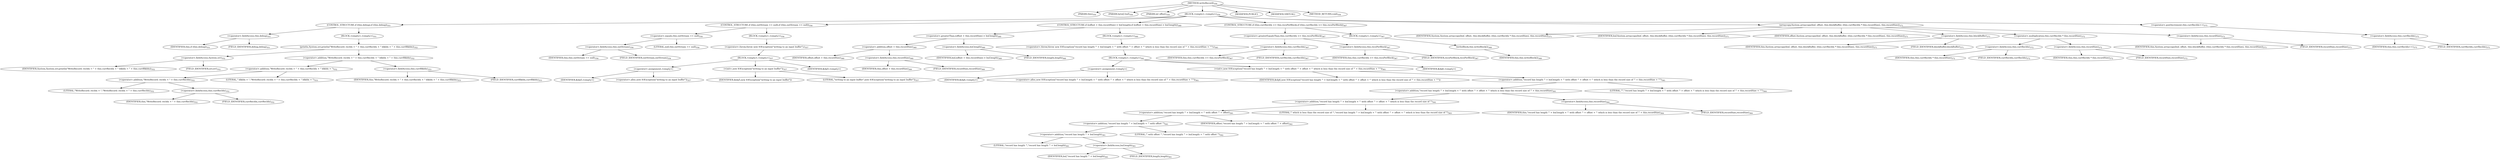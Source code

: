 digraph "writeRecord" {  
"729" [label = <(METHOD,writeRecord)<SUB>350</SUB>> ]
"97" [label = <(PARAM,this)<SUB>350</SUB>> ]
"730" [label = <(PARAM,byte[] buf)<SUB>350</SUB>> ]
"731" [label = <(PARAM,int offset)<SUB>350</SUB>> ]
"732" [label = <(BLOCK,&lt;empty&gt;,&lt;empty&gt;)<SUB>350</SUB>> ]
"733" [label = <(CONTROL_STRUCTURE,if (this.debug),if (this.debug))<SUB>351</SUB>> ]
"734" [label = <(&lt;operator&gt;.fieldAccess,this.debug)<SUB>351</SUB>> ]
"96" [label = <(IDENTIFIER,this,if (this.debug))<SUB>351</SUB>> ]
"735" [label = <(FIELD_IDENTIFIER,debug,debug)<SUB>351</SUB>> ]
"736" [label = <(BLOCK,&lt;empty&gt;,&lt;empty&gt;)<SUB>351</SUB>> ]
"737" [label = <(println,System.err.println(&quot;WriteRecord: recIdx = &quot; + this.currRecIdx + &quot; blkIdx = &quot; + this.currBlkIdx))<SUB>352</SUB>> ]
"738" [label = <(&lt;operator&gt;.fieldAccess,System.err)<SUB>352</SUB>> ]
"739" [label = <(IDENTIFIER,System,System.err.println(&quot;WriteRecord: recIdx = &quot; + this.currRecIdx + &quot; blkIdx = &quot; + this.currBlkIdx))<SUB>352</SUB>> ]
"740" [label = <(FIELD_IDENTIFIER,err,err)<SUB>352</SUB>> ]
"741" [label = <(&lt;operator&gt;.addition,&quot;WriteRecord: recIdx = &quot; + this.currRecIdx + &quot; blkIdx = &quot; + this.currBlkIdx)<SUB>352</SUB>> ]
"742" [label = <(&lt;operator&gt;.addition,&quot;WriteRecord: recIdx = &quot; + this.currRecIdx + &quot; blkIdx = &quot;)<SUB>352</SUB>> ]
"743" [label = <(&lt;operator&gt;.addition,&quot;WriteRecord: recIdx = &quot; + this.currRecIdx)<SUB>352</SUB>> ]
"744" [label = <(LITERAL,&quot;WriteRecord: recIdx = &quot;,&quot;WriteRecord: recIdx = &quot; + this.currRecIdx)<SUB>352</SUB>> ]
"745" [label = <(&lt;operator&gt;.fieldAccess,this.currRecIdx)<SUB>352</SUB>> ]
"98" [label = <(IDENTIFIER,this,&quot;WriteRecord: recIdx = &quot; + this.currRecIdx)<SUB>352</SUB>> ]
"746" [label = <(FIELD_IDENTIFIER,currRecIdx,currRecIdx)<SUB>352</SUB>> ]
"747" [label = <(LITERAL,&quot; blkIdx = &quot;,&quot;WriteRecord: recIdx = &quot; + this.currRecIdx + &quot; blkIdx = &quot;)<SUB>353</SUB>> ]
"748" [label = <(&lt;operator&gt;.fieldAccess,this.currBlkIdx)<SUB>353</SUB>> ]
"99" [label = <(IDENTIFIER,this,&quot;WriteRecord: recIdx = &quot; + this.currRecIdx + &quot; blkIdx = &quot; + this.currBlkIdx)<SUB>353</SUB>> ]
"749" [label = <(FIELD_IDENTIFIER,currBlkIdx,currBlkIdx)<SUB>353</SUB>> ]
"750" [label = <(CONTROL_STRUCTURE,if (this.outStream == null),if (this.outStream == null))<SUB>356</SUB>> ]
"751" [label = <(&lt;operator&gt;.equals,this.outStream == null)<SUB>356</SUB>> ]
"752" [label = <(&lt;operator&gt;.fieldAccess,this.outStream)<SUB>356</SUB>> ]
"100" [label = <(IDENTIFIER,this,this.outStream == null)<SUB>356</SUB>> ]
"753" [label = <(FIELD_IDENTIFIER,outStream,outStream)<SUB>356</SUB>> ]
"754" [label = <(LITERAL,null,this.outStream == null)<SUB>356</SUB>> ]
"755" [label = <(BLOCK,&lt;empty&gt;,&lt;empty&gt;)<SUB>356</SUB>> ]
"756" [label = <(&lt;operator&gt;.throw,throw new IOException(&quot;writing to an input buffer&quot;);)<SUB>357</SUB>> ]
"757" [label = <(BLOCK,&lt;empty&gt;,&lt;empty&gt;)<SUB>357</SUB>> ]
"758" [label = <(&lt;operator&gt;.assignment,&lt;empty&gt;)> ]
"759" [label = <(IDENTIFIER,$obj5,&lt;empty&gt;)> ]
"760" [label = <(&lt;operator&gt;.alloc,new IOException(&quot;writing to an input buffer&quot;))<SUB>357</SUB>> ]
"761" [label = <(&lt;init&gt;,new IOException(&quot;writing to an input buffer&quot;))<SUB>357</SUB>> ]
"762" [label = <(IDENTIFIER,$obj5,new IOException(&quot;writing to an input buffer&quot;))> ]
"763" [label = <(LITERAL,&quot;writing to an input buffer&quot;,new IOException(&quot;writing to an input buffer&quot;))<SUB>357</SUB>> ]
"764" [label = <(IDENTIFIER,$obj5,&lt;empty&gt;)> ]
"765" [label = <(CONTROL_STRUCTURE,if ((offset + this.recordSize) &gt; buf.length),if ((offset + this.recordSize) &gt; buf.length))<SUB>360</SUB>> ]
"766" [label = <(&lt;operator&gt;.greaterThan,(offset + this.recordSize) &gt; buf.length)<SUB>360</SUB>> ]
"767" [label = <(&lt;operator&gt;.addition,offset + this.recordSize)<SUB>360</SUB>> ]
"768" [label = <(IDENTIFIER,offset,offset + this.recordSize)<SUB>360</SUB>> ]
"769" [label = <(&lt;operator&gt;.fieldAccess,this.recordSize)<SUB>360</SUB>> ]
"101" [label = <(IDENTIFIER,this,offset + this.recordSize)<SUB>360</SUB>> ]
"770" [label = <(FIELD_IDENTIFIER,recordSize,recordSize)<SUB>360</SUB>> ]
"771" [label = <(&lt;operator&gt;.fieldAccess,buf.length)<SUB>360</SUB>> ]
"772" [label = <(IDENTIFIER,buf,(offset + this.recordSize) &gt; buf.length)<SUB>360</SUB>> ]
"773" [label = <(FIELD_IDENTIFIER,length,length)<SUB>360</SUB>> ]
"774" [label = <(BLOCK,&lt;empty&gt;,&lt;empty&gt;)<SUB>360</SUB>> ]
"775" [label = <(&lt;operator&gt;.throw,throw new IOException(&quot;record has length '&quot; + buf.length + &quot;' with offset '&quot; + offset + &quot;' which is less than the record size of '&quot; + this.recordSize + &quot;'&quot;);)<SUB>361</SUB>> ]
"776" [label = <(BLOCK,&lt;empty&gt;,&lt;empty&gt;)<SUB>361</SUB>> ]
"777" [label = <(&lt;operator&gt;.assignment,&lt;empty&gt;)> ]
"778" [label = <(IDENTIFIER,$obj6,&lt;empty&gt;)> ]
"779" [label = <(&lt;operator&gt;.alloc,new IOException(&quot;record has length '&quot; + buf.length + &quot;' with offset '&quot; + offset + &quot;' which is less than the record size of '&quot; + this.recordSize + &quot;'&quot;))<SUB>361</SUB>> ]
"780" [label = <(&lt;init&gt;,new IOException(&quot;record has length '&quot; + buf.length + &quot;' with offset '&quot; + offset + &quot;' which is less than the record size of '&quot; + this.recordSize + &quot;'&quot;))<SUB>361</SUB>> ]
"781" [label = <(IDENTIFIER,$obj6,new IOException(&quot;record has length '&quot; + buf.length + &quot;' with offset '&quot; + offset + &quot;' which is less than the record size of '&quot; + this.recordSize + &quot;'&quot;))> ]
"782" [label = <(&lt;operator&gt;.addition,&quot;record has length '&quot; + buf.length + &quot;' with offset '&quot; + offset + &quot;' which is less than the record size of '&quot; + this.recordSize + &quot;'&quot;)<SUB>361</SUB>> ]
"783" [label = <(&lt;operator&gt;.addition,&quot;record has length '&quot; + buf.length + &quot;' with offset '&quot; + offset + &quot;' which is less than the record size of '&quot; + this.recordSize)<SUB>361</SUB>> ]
"784" [label = <(&lt;operator&gt;.addition,&quot;record has length '&quot; + buf.length + &quot;' with offset '&quot; + offset + &quot;' which is less than the record size of '&quot;)<SUB>361</SUB>> ]
"785" [label = <(&lt;operator&gt;.addition,&quot;record has length '&quot; + buf.length + &quot;' with offset '&quot; + offset)<SUB>361</SUB>> ]
"786" [label = <(&lt;operator&gt;.addition,&quot;record has length '&quot; + buf.length + &quot;' with offset '&quot;)<SUB>361</SUB>> ]
"787" [label = <(&lt;operator&gt;.addition,&quot;record has length '&quot; + buf.length)<SUB>361</SUB>> ]
"788" [label = <(LITERAL,&quot;record has length '&quot;,&quot;record has length '&quot; + buf.length)<SUB>361</SUB>> ]
"789" [label = <(&lt;operator&gt;.fieldAccess,buf.length)<SUB>361</SUB>> ]
"790" [label = <(IDENTIFIER,buf,&quot;record has length '&quot; + buf.length)<SUB>361</SUB>> ]
"791" [label = <(FIELD_IDENTIFIER,length,length)<SUB>361</SUB>> ]
"792" [label = <(LITERAL,&quot;' with offset '&quot;,&quot;record has length '&quot; + buf.length + &quot;' with offset '&quot;)<SUB>362</SUB>> ]
"793" [label = <(IDENTIFIER,offset,&quot;record has length '&quot; + buf.length + &quot;' with offset '&quot; + offset)<SUB>362</SUB>> ]
"794" [label = <(LITERAL,&quot;' which is less than the record size of '&quot;,&quot;record has length '&quot; + buf.length + &quot;' with offset '&quot; + offset + &quot;' which is less than the record size of '&quot;)<SUB>363</SUB>> ]
"795" [label = <(&lt;operator&gt;.fieldAccess,this.recordSize)<SUB>364</SUB>> ]
"102" [label = <(IDENTIFIER,this,&quot;record has length '&quot; + buf.length + &quot;' with offset '&quot; + offset + &quot;' which is less than the record size of '&quot; + this.recordSize)<SUB>364</SUB>> ]
"796" [label = <(FIELD_IDENTIFIER,recordSize,recordSize)<SUB>364</SUB>> ]
"797" [label = <(LITERAL,&quot;'&quot;,&quot;record has length '&quot; + buf.length + &quot;' with offset '&quot; + offset + &quot;' which is less than the record size of '&quot; + this.recordSize + &quot;'&quot;)<SUB>364</SUB>> ]
"798" [label = <(IDENTIFIER,$obj6,&lt;empty&gt;)> ]
"799" [label = <(CONTROL_STRUCTURE,if (this.currRecIdx &gt;= this.recsPerBlock),if (this.currRecIdx &gt;= this.recsPerBlock))<SUB>367</SUB>> ]
"800" [label = <(&lt;operator&gt;.greaterEqualsThan,this.currRecIdx &gt;= this.recsPerBlock)<SUB>367</SUB>> ]
"801" [label = <(&lt;operator&gt;.fieldAccess,this.currRecIdx)<SUB>367</SUB>> ]
"103" [label = <(IDENTIFIER,this,this.currRecIdx &gt;= this.recsPerBlock)<SUB>367</SUB>> ]
"802" [label = <(FIELD_IDENTIFIER,currRecIdx,currRecIdx)<SUB>367</SUB>> ]
"803" [label = <(&lt;operator&gt;.fieldAccess,this.recsPerBlock)<SUB>367</SUB>> ]
"104" [label = <(IDENTIFIER,this,this.currRecIdx &gt;= this.recsPerBlock)<SUB>367</SUB>> ]
"804" [label = <(FIELD_IDENTIFIER,recsPerBlock,recsPerBlock)<SUB>367</SUB>> ]
"805" [label = <(BLOCK,&lt;empty&gt;,&lt;empty&gt;)<SUB>367</SUB>> ]
"806" [label = <(writeBlock,this.writeBlock())<SUB>368</SUB>> ]
"105" [label = <(IDENTIFIER,this,this.writeBlock())<SUB>368</SUB>> ]
"807" [label = <(arraycopy,System.arraycopy(buf, offset, this.blockBuffer, (this.currRecIdx * this.recordSize), this.recordSize))<SUB>371</SUB>> ]
"808" [label = <(IDENTIFIER,System,System.arraycopy(buf, offset, this.blockBuffer, (this.currRecIdx * this.recordSize), this.recordSize))<SUB>371</SUB>> ]
"809" [label = <(IDENTIFIER,buf,System.arraycopy(buf, offset, this.blockBuffer, (this.currRecIdx * this.recordSize), this.recordSize))<SUB>371</SUB>> ]
"810" [label = <(IDENTIFIER,offset,System.arraycopy(buf, offset, this.blockBuffer, (this.currRecIdx * this.recordSize), this.recordSize))<SUB>371</SUB>> ]
"811" [label = <(&lt;operator&gt;.fieldAccess,this.blockBuffer)<SUB>371</SUB>> ]
"106" [label = <(IDENTIFIER,this,System.arraycopy(buf, offset, this.blockBuffer, (this.currRecIdx * this.recordSize), this.recordSize))<SUB>371</SUB>> ]
"812" [label = <(FIELD_IDENTIFIER,blockBuffer,blockBuffer)<SUB>371</SUB>> ]
"813" [label = <(&lt;operator&gt;.multiplication,this.currRecIdx * this.recordSize)<SUB>372</SUB>> ]
"814" [label = <(&lt;operator&gt;.fieldAccess,this.currRecIdx)<SUB>372</SUB>> ]
"107" [label = <(IDENTIFIER,this,this.currRecIdx * this.recordSize)<SUB>372</SUB>> ]
"815" [label = <(FIELD_IDENTIFIER,currRecIdx,currRecIdx)<SUB>372</SUB>> ]
"816" [label = <(&lt;operator&gt;.fieldAccess,this.recordSize)<SUB>372</SUB>> ]
"108" [label = <(IDENTIFIER,this,this.currRecIdx * this.recordSize)<SUB>372</SUB>> ]
"817" [label = <(FIELD_IDENTIFIER,recordSize,recordSize)<SUB>372</SUB>> ]
"818" [label = <(&lt;operator&gt;.fieldAccess,this.recordSize)<SUB>373</SUB>> ]
"109" [label = <(IDENTIFIER,this,System.arraycopy(buf, offset, this.blockBuffer, (this.currRecIdx * this.recordSize), this.recordSize))<SUB>373</SUB>> ]
"819" [label = <(FIELD_IDENTIFIER,recordSize,recordSize)<SUB>373</SUB>> ]
"820" [label = <(&lt;operator&gt;.postIncrement,this.currRecIdx++)<SUB>375</SUB>> ]
"821" [label = <(&lt;operator&gt;.fieldAccess,this.currRecIdx)<SUB>375</SUB>> ]
"110" [label = <(IDENTIFIER,this,this.currRecIdx++)<SUB>375</SUB>> ]
"822" [label = <(FIELD_IDENTIFIER,currRecIdx,currRecIdx)<SUB>375</SUB>> ]
"823" [label = <(MODIFIER,PUBLIC)> ]
"824" [label = <(MODIFIER,VIRTUAL)> ]
"825" [label = <(METHOD_RETURN,void)<SUB>350</SUB>> ]
  "729" -> "97" 
  "729" -> "730" 
  "729" -> "731" 
  "729" -> "732" 
  "729" -> "823" 
  "729" -> "824" 
  "729" -> "825" 
  "732" -> "733" 
  "732" -> "750" 
  "732" -> "765" 
  "732" -> "799" 
  "732" -> "807" 
  "732" -> "820" 
  "733" -> "734" 
  "733" -> "736" 
  "734" -> "96" 
  "734" -> "735" 
  "736" -> "737" 
  "737" -> "738" 
  "737" -> "741" 
  "738" -> "739" 
  "738" -> "740" 
  "741" -> "742" 
  "741" -> "748" 
  "742" -> "743" 
  "742" -> "747" 
  "743" -> "744" 
  "743" -> "745" 
  "745" -> "98" 
  "745" -> "746" 
  "748" -> "99" 
  "748" -> "749" 
  "750" -> "751" 
  "750" -> "755" 
  "751" -> "752" 
  "751" -> "754" 
  "752" -> "100" 
  "752" -> "753" 
  "755" -> "756" 
  "756" -> "757" 
  "757" -> "758" 
  "757" -> "761" 
  "757" -> "764" 
  "758" -> "759" 
  "758" -> "760" 
  "761" -> "762" 
  "761" -> "763" 
  "765" -> "766" 
  "765" -> "774" 
  "766" -> "767" 
  "766" -> "771" 
  "767" -> "768" 
  "767" -> "769" 
  "769" -> "101" 
  "769" -> "770" 
  "771" -> "772" 
  "771" -> "773" 
  "774" -> "775" 
  "775" -> "776" 
  "776" -> "777" 
  "776" -> "780" 
  "776" -> "798" 
  "777" -> "778" 
  "777" -> "779" 
  "780" -> "781" 
  "780" -> "782" 
  "782" -> "783" 
  "782" -> "797" 
  "783" -> "784" 
  "783" -> "795" 
  "784" -> "785" 
  "784" -> "794" 
  "785" -> "786" 
  "785" -> "793" 
  "786" -> "787" 
  "786" -> "792" 
  "787" -> "788" 
  "787" -> "789" 
  "789" -> "790" 
  "789" -> "791" 
  "795" -> "102" 
  "795" -> "796" 
  "799" -> "800" 
  "799" -> "805" 
  "800" -> "801" 
  "800" -> "803" 
  "801" -> "103" 
  "801" -> "802" 
  "803" -> "104" 
  "803" -> "804" 
  "805" -> "806" 
  "806" -> "105" 
  "807" -> "808" 
  "807" -> "809" 
  "807" -> "810" 
  "807" -> "811" 
  "807" -> "813" 
  "807" -> "818" 
  "811" -> "106" 
  "811" -> "812" 
  "813" -> "814" 
  "813" -> "816" 
  "814" -> "107" 
  "814" -> "815" 
  "816" -> "108" 
  "816" -> "817" 
  "818" -> "109" 
  "818" -> "819" 
  "820" -> "821" 
  "821" -> "110" 
  "821" -> "822" 
}
